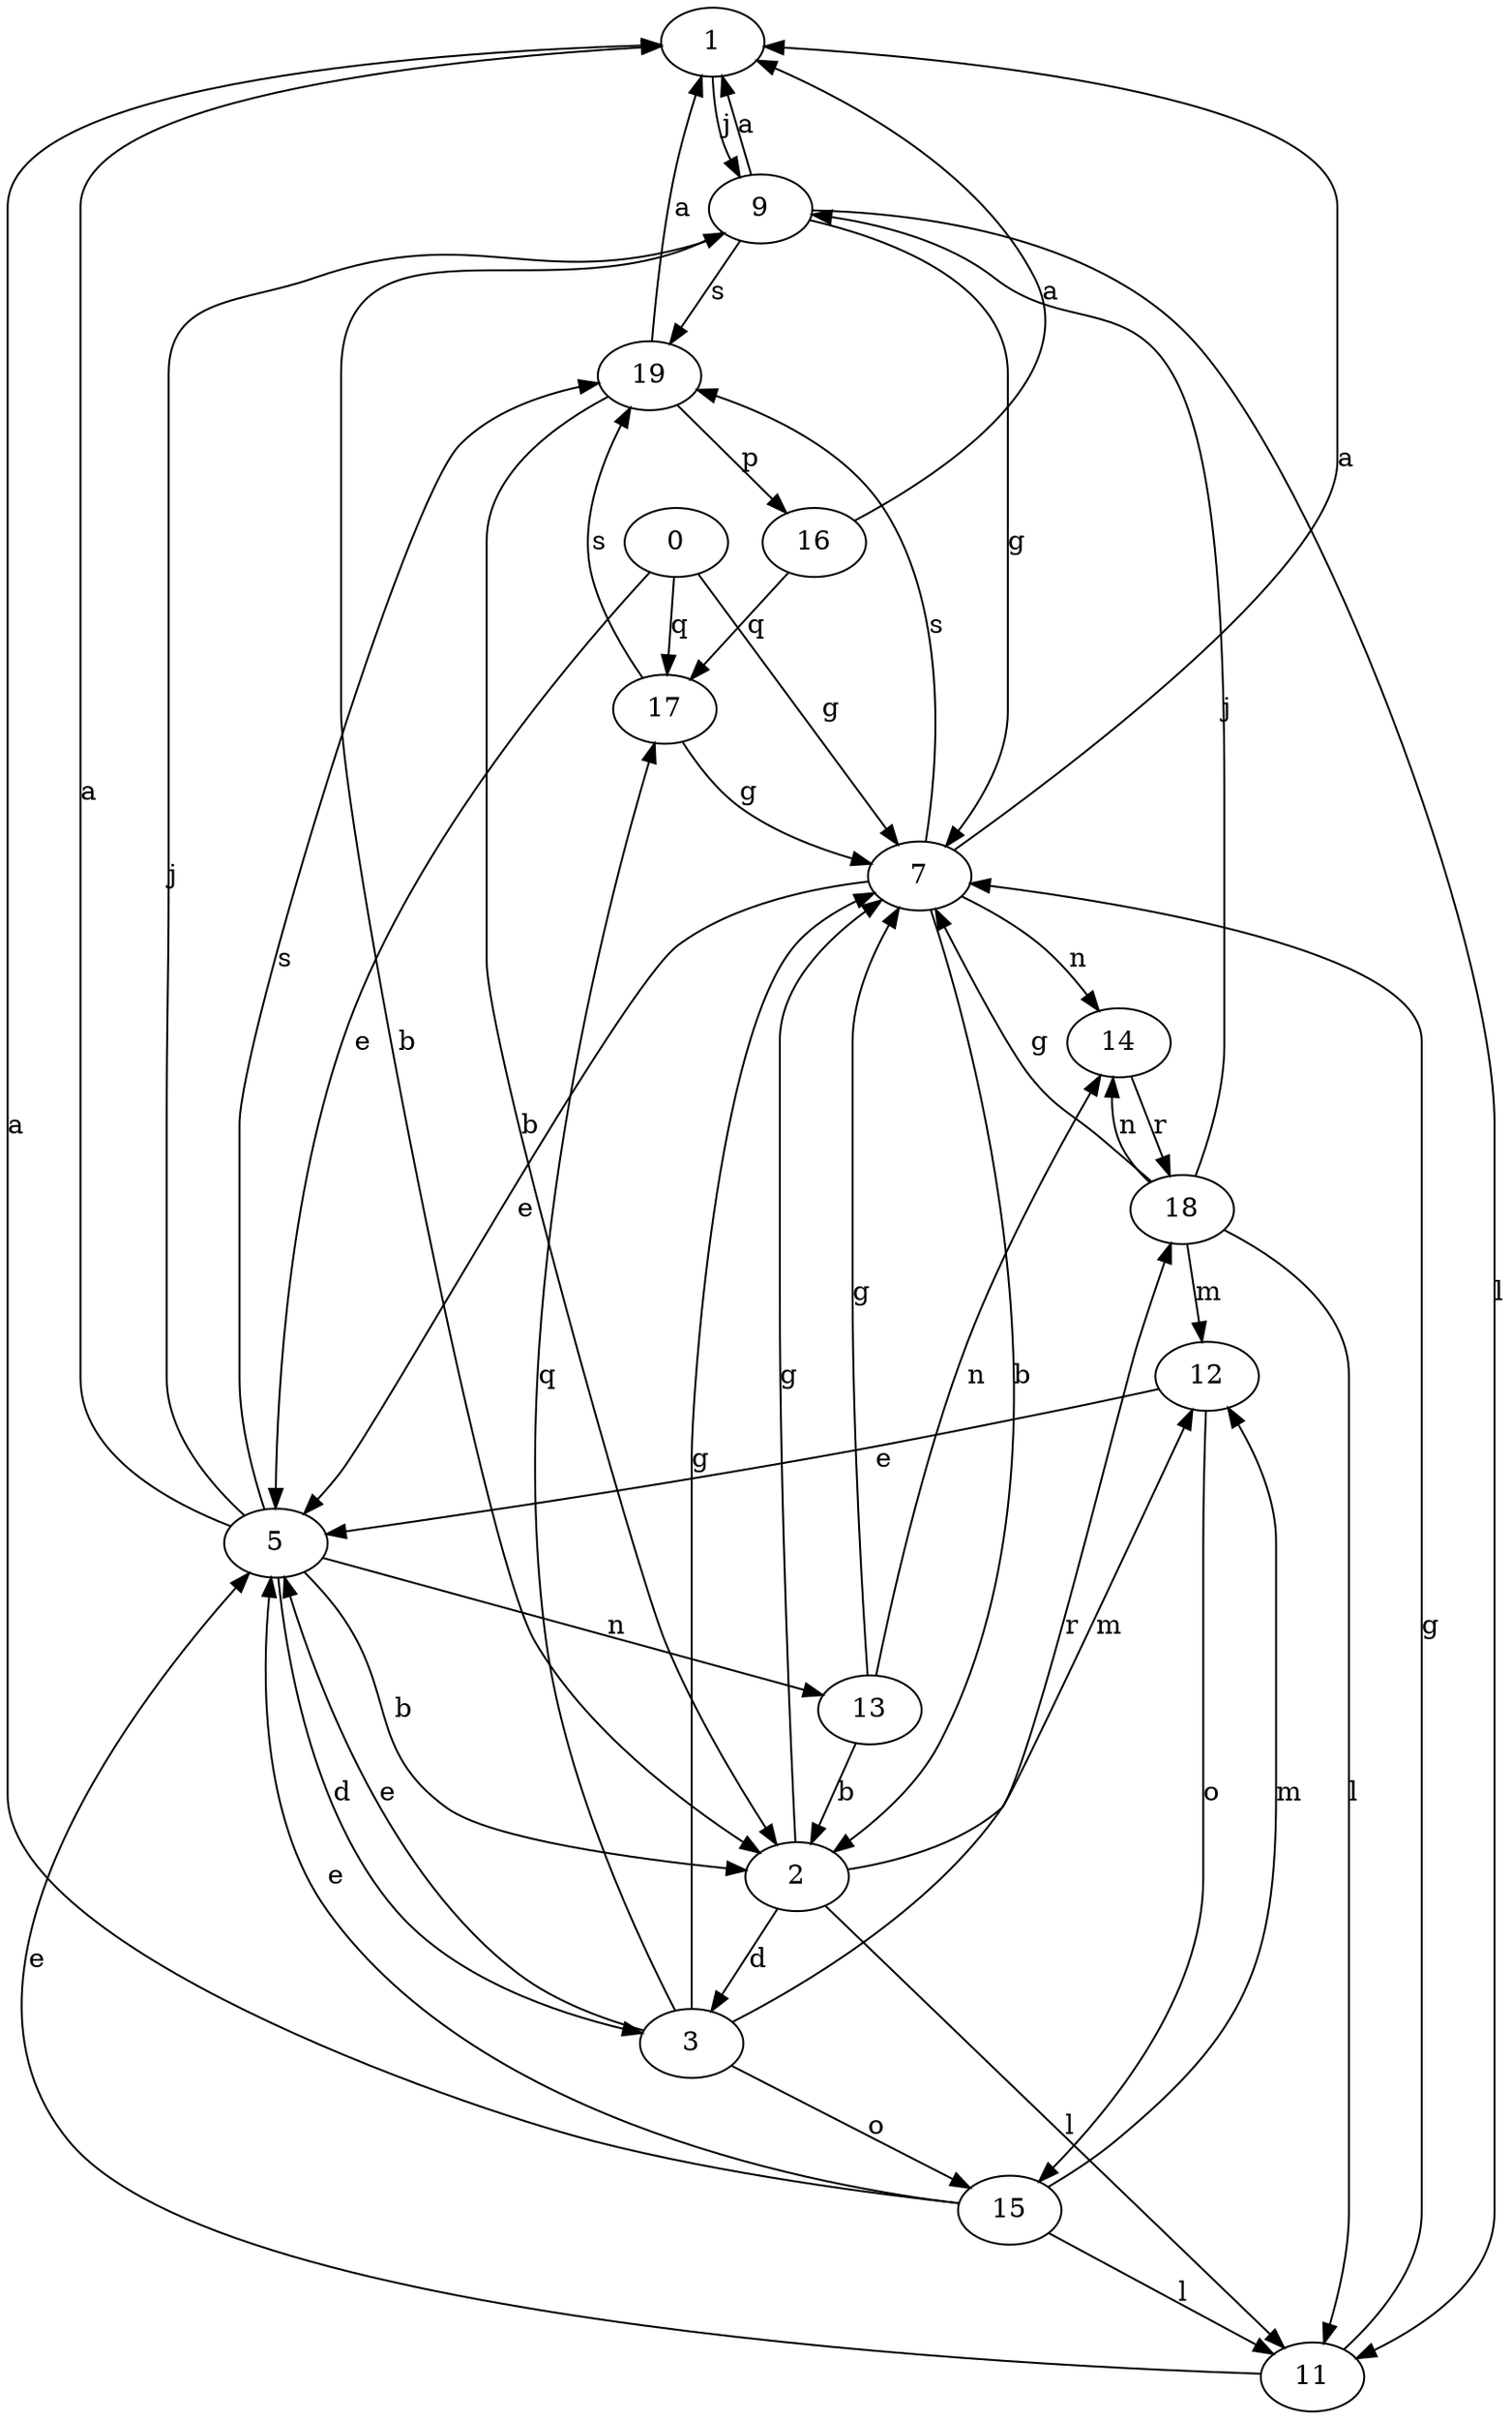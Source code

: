strict digraph  {
1;
2;
3;
5;
7;
9;
11;
12;
13;
14;
15;
0;
16;
17;
18;
19;
1 -> 9  [label=j];
2 -> 3  [label=d];
2 -> 7  [label=g];
2 -> 11  [label=l];
2 -> 12  [label=m];
3 -> 5  [label=e];
3 -> 7  [label=g];
3 -> 15  [label=o];
3 -> 17  [label=q];
3 -> 18  [label=r];
5 -> 1  [label=a];
5 -> 2  [label=b];
5 -> 3  [label=d];
5 -> 9  [label=j];
5 -> 13  [label=n];
5 -> 19  [label=s];
7 -> 1  [label=a];
7 -> 2  [label=b];
7 -> 5  [label=e];
7 -> 14  [label=n];
7 -> 19  [label=s];
9 -> 1  [label=a];
9 -> 2  [label=b];
9 -> 7  [label=g];
9 -> 11  [label=l];
9 -> 19  [label=s];
11 -> 5  [label=e];
11 -> 7  [label=g];
12 -> 5  [label=e];
12 -> 15  [label=o];
13 -> 2  [label=b];
13 -> 7  [label=g];
13 -> 14  [label=n];
14 -> 18  [label=r];
15 -> 1  [label=a];
15 -> 5  [label=e];
15 -> 11  [label=l];
15 -> 12  [label=m];
0 -> 5  [label=e];
0 -> 7  [label=g];
0 -> 17  [label=q];
16 -> 1  [label=a];
16 -> 17  [label=q];
17 -> 7  [label=g];
17 -> 19  [label=s];
18 -> 7  [label=g];
18 -> 9  [label=j];
18 -> 11  [label=l];
18 -> 12  [label=m];
18 -> 14  [label=n];
19 -> 1  [label=a];
19 -> 2  [label=b];
19 -> 16  [label=p];
}
